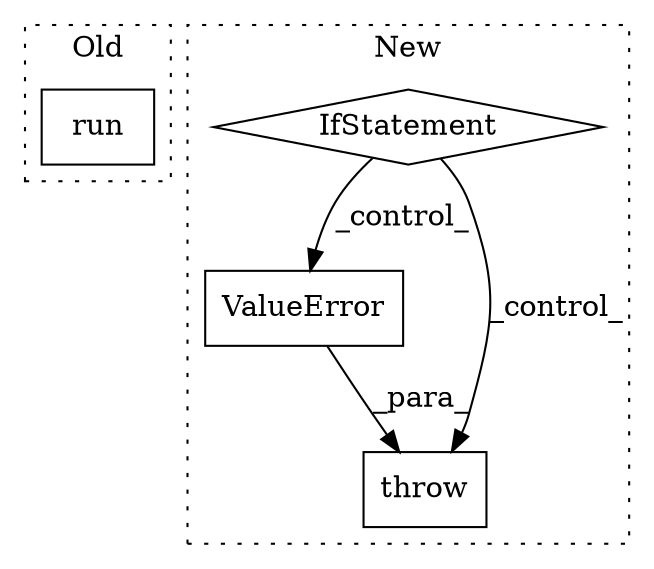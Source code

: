 digraph G {
subgraph cluster0 {
1 [label="run" a="32" s="6162,6205" l="4,1" shape="box"];
label = "Old";
style="dotted";
}
subgraph cluster1 {
2 [label="ValueError" a="32" s="5706,5751" l="11,1" shape="box"];
3 [label="throw" a="53" s="5700" l="6" shape="box"];
4 [label="IfStatement" a="25" s="5678,5690" l="4,2" shape="diamond"];
label = "New";
style="dotted";
}
2 -> 3 [label="_para_"];
4 -> 3 [label="_control_"];
4 -> 2 [label="_control_"];
}